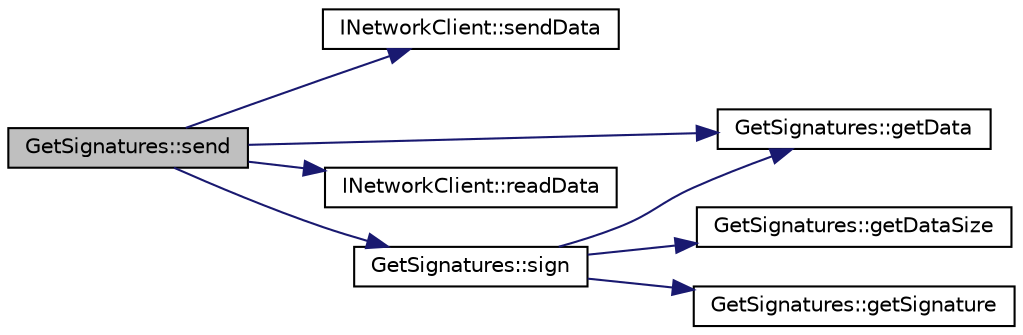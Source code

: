 digraph "GetSignatures::send"
{
  edge [fontname="Helvetica",fontsize="10",labelfontname="Helvetica",labelfontsize="10"];
  node [fontname="Helvetica",fontsize="10",shape=record];
  rankdir="LR";
  Node5 [label="GetSignatures::send",height=0.2,width=0.4,color="black", fillcolor="grey75", style="filled", fontcolor="black"];
  Node5 -> Node6 [color="midnightblue",fontsize="10",style="solid",fontname="Helvetica"];
  Node6 [label="INetworkClient::sendData",height=0.2,width=0.4,color="black", fillcolor="white", style="filled",URL="$class_i_network_client.html#abdbaff32040dbcf6deee5de06cf484f3",tooltip="Send data using pointer to bufor and size. "];
  Node5 -> Node7 [color="midnightblue",fontsize="10",style="solid",fontname="Helvetica"];
  Node7 [label="GetSignatures::getData",height=0.2,width=0.4,color="black", fillcolor="white", style="filled",URL="$class_get_signatures.html#a1328d25ae4edcd25442b73ff88634356",tooltip="Get pointer to command data structure. "];
  Node5 -> Node8 [color="midnightblue",fontsize="10",style="solid",fontname="Helvetica"];
  Node8 [label="INetworkClient::readData",height=0.2,width=0.4,color="black", fillcolor="white", style="filled",URL="$class_i_network_client.html#af80ef17edd0a926d2f3c8f0ec32ef78c",tooltip="Read data to buffor. "];
  Node5 -> Node9 [color="midnightblue",fontsize="10",style="solid",fontname="Helvetica"];
  Node9 [label="GetSignatures::sign",height=0.2,width=0.4,color="black", fillcolor="white", style="filled",URL="$class_get_signatures.html#a7ef5426cffe9347e50ea63fa13efa51e",tooltip="Sign actual data plus hash using user private and public keys. "];
  Node9 -> Node7 [color="midnightblue",fontsize="10",style="solid",fontname="Helvetica"];
  Node9 -> Node10 [color="midnightblue",fontsize="10",style="solid",fontname="Helvetica"];
  Node10 [label="GetSignatures::getDataSize",height=0.2,width=0.4,color="black", fillcolor="white", style="filled",URL="$class_get_signatures.html#aa8e5cf3157396763c684257cedb4abd9",tooltip="Get data struct size. Without signature. "];
  Node9 -> Node11 [color="midnightblue",fontsize="10",style="solid",fontname="Helvetica"];
  Node11 [label="GetSignatures::getSignature",height=0.2,width=0.4,color="black", fillcolor="white", style="filled",URL="$class_get_signatures.html#aece1dbeb31c6d6e45a13b78695466f6b",tooltip="Get pointer to signature data. "];
}
